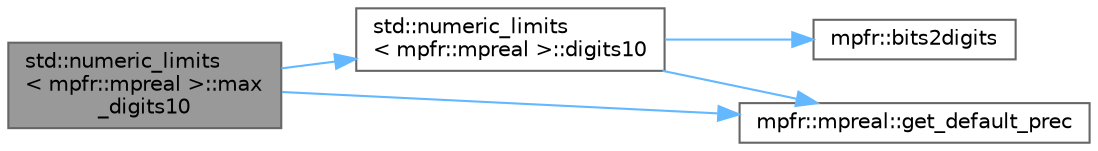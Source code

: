 digraph "std::numeric_limits&lt; mpfr::mpreal &gt;::max_digits10"
{
 // LATEX_PDF_SIZE
  bgcolor="transparent";
  edge [fontname=Helvetica,fontsize=10,labelfontname=Helvetica,labelfontsize=10];
  node [fontname=Helvetica,fontsize=10,shape=box,height=0.2,width=0.4];
  rankdir="LR";
  Node1 [id="Node000001",label="std::numeric_limits\l\< mpfr::mpreal \>::max\l_digits10",height=0.2,width=0.4,color="gray40", fillcolor="grey60", style="filled", fontcolor="black",tooltip=" "];
  Node1 -> Node2 [id="edge1_Node000001_Node000002",color="steelblue1",style="solid",tooltip=" "];
  Node2 [id="Node000002",label="std::numeric_limits\l\< mpfr::mpreal \>::digits10",height=0.2,width=0.4,color="grey40", fillcolor="white", style="filled",URL="$classstd_1_1numeric__limits_3_01mpfr_1_1mpreal_01_4.html#a3ec324d8e12c98e0dcb7231db0e907c1",tooltip=" "];
  Node2 -> Node3 [id="edge2_Node000002_Node000003",color="steelblue1",style="solid",tooltip=" "];
  Node3 [id="Node000003",label="mpfr::bits2digits",height=0.2,width=0.4,color="grey40", fillcolor="white", style="filled",URL="$namespacempfr.html#a322b667b6a505b839f673d3a36792895",tooltip=" "];
  Node2 -> Node4 [id="edge3_Node000002_Node000004",color="steelblue1",style="solid",tooltip=" "];
  Node4 [id="Node000004",label="mpfr::mpreal::get_default_prec",height=0.2,width=0.4,color="grey40", fillcolor="white", style="filled",URL="$classmpfr_1_1mpreal.html#aae18e3b781bffbf4fd9938d4d3043aa1",tooltip=" "];
  Node1 -> Node4 [id="edge4_Node000001_Node000004",color="steelblue1",style="solid",tooltip=" "];
}
